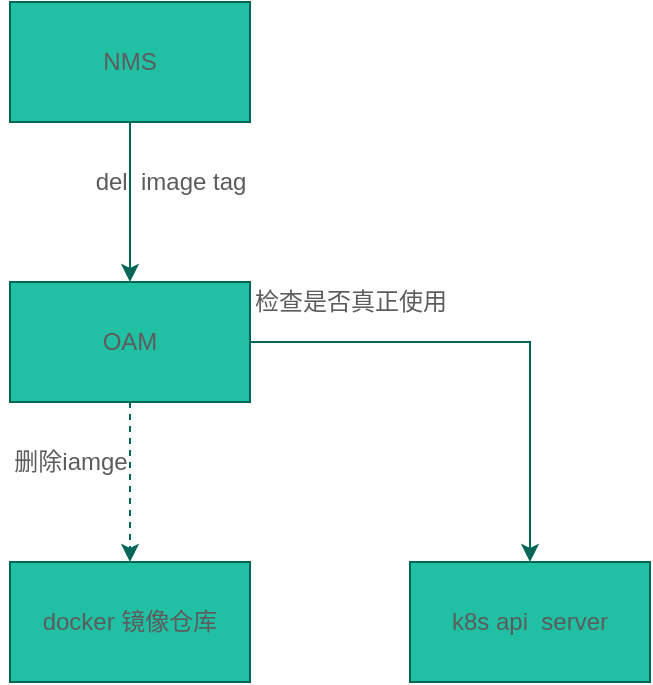 <mxfile version="14.6.6" type="github">
  <diagram id="ffvdOum06S6htCNZCBgj" name="第 1 页">
    <mxGraphModel dx="1422" dy="727" grid="0" gridSize="10" guides="1" tooltips="1" connect="1" arrows="1" fold="1" page="1" pageScale="1" pageWidth="827" pageHeight="1169" math="0" shadow="0">
      <root>
        <mxCell id="0" />
        <mxCell id="1" parent="0" />
        <mxCell id="AaHlQBLxHPW9s6RVjmMW-3" value="" style="edgeStyle=orthogonalEdgeStyle;rounded=0;orthogonalLoop=1;jettySize=auto;html=1;strokeColor=#006658;fontColor=#5C5C5C;" edge="1" parent="1" source="AaHlQBLxHPW9s6RVjmMW-1" target="AaHlQBLxHPW9s6RVjmMW-2">
          <mxGeometry relative="1" as="geometry" />
        </mxCell>
        <mxCell id="AaHlQBLxHPW9s6RVjmMW-1" value="NMS" style="rounded=0;whiteSpace=wrap;html=1;fillColor=#21C0A5;strokeColor=#006658;fontColor=#5C5C5C;" vertex="1" parent="1">
          <mxGeometry x="230" y="130" width="120" height="60" as="geometry" />
        </mxCell>
        <mxCell id="AaHlQBLxHPW9s6RVjmMW-5" value="" style="edgeStyle=orthogonalEdgeStyle;rounded=0;orthogonalLoop=1;jettySize=auto;html=1;dashed=1;strokeColor=#006658;fontColor=#5C5C5C;" edge="1" parent="1" source="AaHlQBLxHPW9s6RVjmMW-2" target="AaHlQBLxHPW9s6RVjmMW-4">
          <mxGeometry relative="1" as="geometry" />
        </mxCell>
        <mxCell id="AaHlQBLxHPW9s6RVjmMW-8" style="edgeStyle=orthogonalEdgeStyle;rounded=0;orthogonalLoop=1;jettySize=auto;html=1;exitX=1;exitY=0.5;exitDx=0;exitDy=0;entryX=0.5;entryY=0;entryDx=0;entryDy=0;strokeColor=#006658;fontColor=#5C5C5C;" edge="1" parent="1" source="AaHlQBLxHPW9s6RVjmMW-2" target="AaHlQBLxHPW9s6RVjmMW-7">
          <mxGeometry relative="1" as="geometry" />
        </mxCell>
        <mxCell id="AaHlQBLxHPW9s6RVjmMW-2" value="OAM" style="rounded=0;whiteSpace=wrap;html=1;fillColor=#21C0A5;strokeColor=#006658;fontColor=#5C5C5C;" vertex="1" parent="1">
          <mxGeometry x="230" y="270" width="120" height="60" as="geometry" />
        </mxCell>
        <mxCell id="AaHlQBLxHPW9s6RVjmMW-4" value="docker 镜像仓库" style="whiteSpace=wrap;html=1;rounded=0;fillColor=#21C0A5;strokeColor=#006658;fontColor=#5C5C5C;" vertex="1" parent="1">
          <mxGeometry x="230" y="410" width="120" height="60" as="geometry" />
        </mxCell>
        <mxCell id="AaHlQBLxHPW9s6RVjmMW-6" value="del&amp;nbsp; image tag" style="text;html=1;align=center;verticalAlign=middle;resizable=0;points=[];autosize=1;strokeColor=none;fontColor=#5C5C5C;" vertex="1" parent="1">
          <mxGeometry x="265" y="210" width="90" height="20" as="geometry" />
        </mxCell>
        <mxCell id="AaHlQBLxHPW9s6RVjmMW-7" value="k8s api&amp;nbsp; server" style="rounded=0;whiteSpace=wrap;html=1;fillColor=#21C0A5;strokeColor=#006658;fontColor=#5C5C5C;" vertex="1" parent="1">
          <mxGeometry x="430" y="410" width="120" height="60" as="geometry" />
        </mxCell>
        <mxCell id="AaHlQBLxHPW9s6RVjmMW-9" value="检查是否真正使用" style="text;html=1;align=center;verticalAlign=middle;resizable=0;points=[];autosize=1;strokeColor=none;fontColor=#5C5C5C;" vertex="1" parent="1">
          <mxGeometry x="345" y="270" width="110" height="20" as="geometry" />
        </mxCell>
        <mxCell id="AaHlQBLxHPW9s6RVjmMW-10" value="删除iamge" style="text;html=1;align=center;verticalAlign=middle;resizable=0;points=[];autosize=1;strokeColor=none;dashed=1;fontColor=#5C5C5C;" vertex="1" parent="1">
          <mxGeometry x="225" y="350" width="70" height="20" as="geometry" />
        </mxCell>
      </root>
    </mxGraphModel>
  </diagram>
</mxfile>

